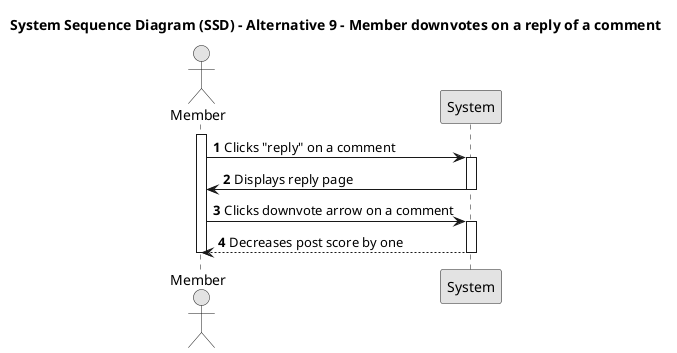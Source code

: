 @startuml SSD9

skinparam monochrome true
skinparam packageStyle rectangle
skinparam shadowing false

title System Sequence Diagram (SSD) - Alternative 9 - Member downvotes on a reply of a comment

autonumber

actor "Member" as Member
participant "System" as System

activate Member

    Member -> System: Clicks "reply" on a comment
    activate System

        System -> Member: Displays reply page
        deactivate System

    Member -> System: Clicks downvote arrow on a comment
    activate System
        
        System --> Member: Decreases post score by one
        deactivate System

deactivate Member

@enduml